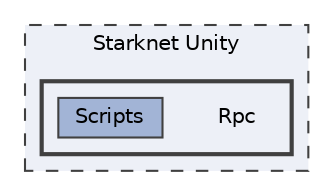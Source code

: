 digraph "Starknet Unity/Rpc"
{
 // LATEX_PDF_SIZE
  bgcolor="transparent";
  edge [fontname=Helvetica,fontsize=10,labelfontname=Helvetica,labelfontsize=10];
  node [fontname=Helvetica,fontsize=10,shape=box,height=0.2,width=0.4];
  compound=true
  subgraph clusterdir_477bc701caa4cc5ffb6ac4a3cf12baec {
    graph [ bgcolor="#edf0f7", pencolor="grey25", label="Starknet Unity", fontname=Helvetica,fontsize=10 style="filled,dashed", URL="dir_477bc701caa4cc5ffb6ac4a3cf12baec.html",tooltip=""]
  subgraph clusterdir_d9a5303404af44580fb28fad9eded765 {
    graph [ bgcolor="#edf0f7", pencolor="grey25", label="", fontname=Helvetica,fontsize=10 style="filled,bold", URL="dir_d9a5303404af44580fb28fad9eded765.html",tooltip=""]
    dir_d9a5303404af44580fb28fad9eded765 [shape=plaintext, label="Rpc"];
  dir_07746c64e0e408716bbc268e44e36bf8 [label="Scripts", fillcolor="#a2b4d6", color="grey25", style="filled", URL="dir_07746c64e0e408716bbc268e44e36bf8.html",tooltip=""];
  }
  }
}
